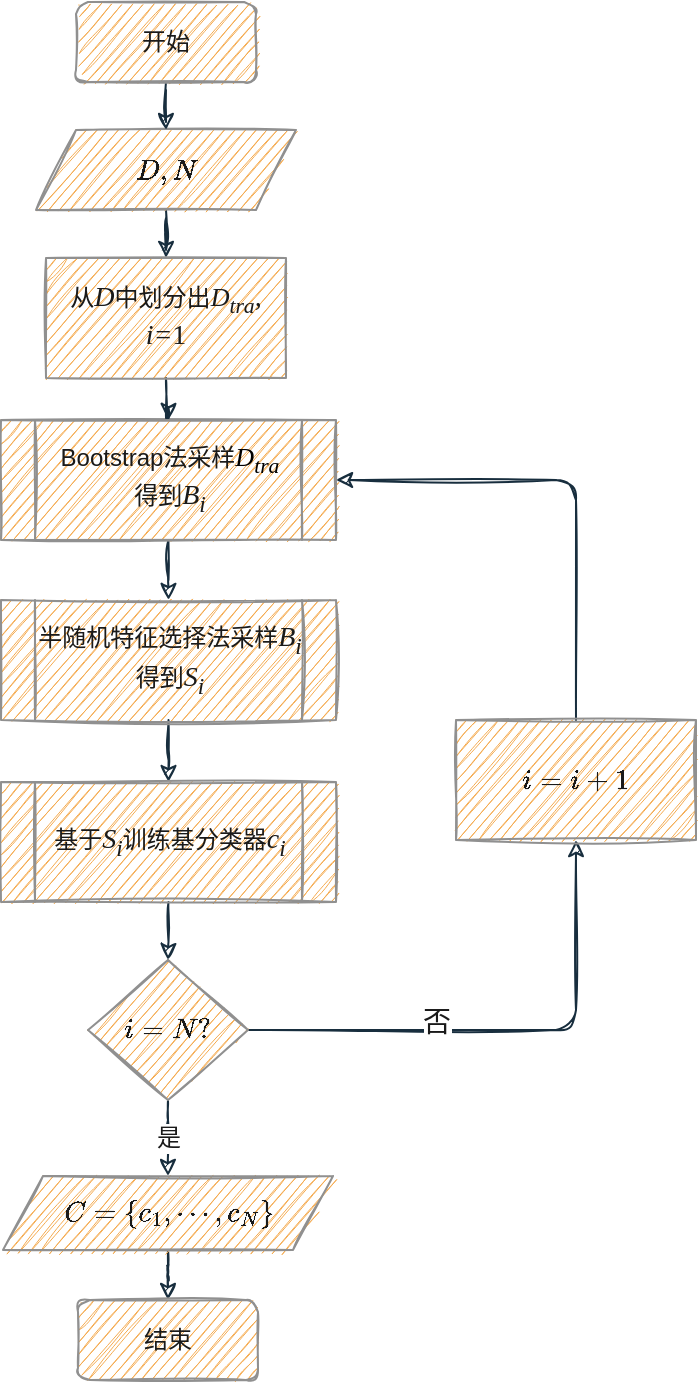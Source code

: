 <mxfile version="16.5.6" type="github">
  <diagram id="C5RBs43oDa-KdzZeNtuy" name="Page-1">
    <mxGraphModel dx="1038" dy="523" grid="1" gridSize="10" guides="1" tooltips="1" connect="1" arrows="1" fold="1" page="1" pageScale="1" pageWidth="827" pageHeight="1169" background="none" math="1" shadow="0">
      <root>
        <mxCell id="WIyWlLk6GJQsqaUBKTNV-0" />
        <mxCell id="WIyWlLk6GJQsqaUBKTNV-1" parent="WIyWlLk6GJQsqaUBKTNV-0" />
        <mxCell id="pwJa00bvfoQst_XmWQNe-19" value="" style="edgeStyle=orthogonalEdgeStyle;rounded=0;orthogonalLoop=1;jettySize=auto;html=1;fontFamily=Times New Roman;fontSize=14;sketch=1;labelBackgroundColor=#EEEEEE;strokeColor=#182E3E;fontColor=#1A1A1A;" edge="1" parent="WIyWlLk6GJQsqaUBKTNV-1" source="pwJa00bvfoQst_XmWQNe-1" target="pwJa00bvfoQst_XmWQNe-15">
          <mxGeometry relative="1" as="geometry" />
        </mxCell>
        <mxCell id="pwJa00bvfoQst_XmWQNe-1" value="$$D,N$$" style="shape=parallelogram;perimeter=parallelogramPerimeter;whiteSpace=wrap;html=1;fixedSize=1;rounded=0;sketch=1;fontColor=#1A1A1A;strokeColor=#909090;fillColor=#F5AB50;" vertex="1" parent="WIyWlLk6GJQsqaUBKTNV-1">
          <mxGeometry x="110" y="125" width="130" height="40" as="geometry" />
        </mxCell>
        <mxCell id="pwJa00bvfoQst_XmWQNe-34" value="" style="edgeStyle=orthogonalEdgeStyle;curved=0;rounded=1;sketch=1;orthogonalLoop=1;jettySize=auto;html=1;fontFamily=Times New Roman;fontSize=12;fontColor=#1A1A1A;strokeColor=#182E3E;" edge="1" parent="WIyWlLk6GJQsqaUBKTNV-1" source="pwJa00bvfoQst_XmWQNe-3" target="pwJa00bvfoQst_XmWQNe-4">
          <mxGeometry relative="1" as="geometry" />
        </mxCell>
        <mxCell id="pwJa00bvfoQst_XmWQNe-3" value="&lt;font style=&quot;font-size: 12px&quot;&gt;$$C=\left \{ c_{1},\cdots ,c_{N}&amp;nbsp; &amp;nbsp;\right \}&amp;nbsp;&lt;br&gt;$$&lt;/font&gt;" style="shape=parallelogram;perimeter=parallelogramPerimeter;whiteSpace=wrap;html=1;fixedSize=1;rounded=0;sketch=1;fontColor=#1A1A1A;strokeColor=#909090;fillColor=#F5AB50;" vertex="1" parent="WIyWlLk6GJQsqaUBKTNV-1">
          <mxGeometry x="93.5" y="648" width="165" height="37" as="geometry" />
        </mxCell>
        <mxCell id="pwJa00bvfoQst_XmWQNe-4" value="结束" style="rounded=1;whiteSpace=wrap;html=1;fontSize=12;glass=0;strokeWidth=1;shadow=0;sketch=1;fillColor=#F5AB50;strokeColor=#909090;fontColor=#1A1A1A;" vertex="1" parent="WIyWlLk6GJQsqaUBKTNV-1">
          <mxGeometry x="131" y="710" width="90" height="40" as="geometry" />
        </mxCell>
        <mxCell id="pwJa00bvfoQst_XmWQNe-21" value="" style="edgeStyle=orthogonalEdgeStyle;rounded=0;orthogonalLoop=1;jettySize=auto;html=1;fontFamily=Times New Roman;fontSize=14;sketch=1;labelBackgroundColor=#EEEEEE;strokeColor=#182E3E;fontColor=#1A1A1A;" edge="1" parent="WIyWlLk6GJQsqaUBKTNV-1" source="pwJa00bvfoQst_XmWQNe-8" target="pwJa00bvfoQst_XmWQNe-17">
          <mxGeometry relative="1" as="geometry" />
        </mxCell>
        <mxCell id="pwJa00bvfoQst_XmWQNe-8" value="&lt;span style=&quot;color: rgb(26 , 26 , 26)&quot;&gt;Bootstrap法采样&lt;/span&gt;&lt;i style=&quot;color: rgb(0 , 0 , 0) ; font-size: 13px&quot;&gt;&lt;font face=&quot;Times New Roman&quot;&gt;D&lt;sub&gt;tra&lt;/sub&gt;&lt;/font&gt;&lt;/i&gt;&lt;span style=&quot;color: rgb(26 , 26 , 26)&quot;&gt;&lt;br&gt;得到&lt;font face=&quot;Times New Roman&quot; style=&quot;font-size: 14px&quot;&gt;&lt;i&gt;B&lt;sub&gt;i&lt;/sub&gt;&lt;/i&gt;&lt;/font&gt;&lt;/span&gt;" style="shape=process;whiteSpace=wrap;html=1;backgroundOutline=1;sketch=1;fillColor=#F5AB50;strokeColor=#909090;fontColor=#1A1A1A;" vertex="1" parent="WIyWlLk6GJQsqaUBKTNV-1">
          <mxGeometry x="92.5" y="270" width="167.5" height="60" as="geometry" />
        </mxCell>
        <mxCell id="pwJa00bvfoQst_XmWQNe-29" style="edgeStyle=orthogonalEdgeStyle;curved=0;rounded=1;sketch=1;orthogonalLoop=1;jettySize=auto;html=1;entryX=0.5;entryY=1;entryDx=0;entryDy=0;fontColor=#1A1A1A;strokeColor=#182E3E;" edge="1" parent="WIyWlLk6GJQsqaUBKTNV-1" source="pwJa00bvfoQst_XmWQNe-10" target="pwJa00bvfoQst_XmWQNe-28">
          <mxGeometry relative="1" as="geometry" />
        </mxCell>
        <mxCell id="pwJa00bvfoQst_XmWQNe-31" value="否" style="edgeLabel;html=1;align=center;verticalAlign=middle;resizable=0;points=[];fontSize=14;fontFamily=Times New Roman;fontColor=#1A1A1A;" vertex="1" connectable="0" parent="pwJa00bvfoQst_XmWQNe-29">
          <mxGeometry x="-0.277" y="3" relative="1" as="geometry">
            <mxPoint as="offset" />
          </mxGeometry>
        </mxCell>
        <mxCell id="pwJa00bvfoQst_XmWQNe-33" value="是" style="edgeStyle=orthogonalEdgeStyle;curved=0;rounded=1;sketch=1;orthogonalLoop=1;jettySize=auto;html=1;entryX=0.5;entryY=0;entryDx=0;entryDy=0;fontFamily=Times New Roman;fontSize=12;fontColor=#1A1A1A;strokeColor=#182E3E;" edge="1" parent="WIyWlLk6GJQsqaUBKTNV-1" source="pwJa00bvfoQst_XmWQNe-10" target="pwJa00bvfoQst_XmWQNe-3">
          <mxGeometry relative="1" as="geometry" />
        </mxCell>
        <mxCell id="pwJa00bvfoQst_XmWQNe-10" value="$$i=N?$$" style="rhombus;whiteSpace=wrap;html=1;sketch=1;fillColor=#F5AB50;strokeColor=#909090;fontColor=#1A1A1A;" vertex="1" parent="WIyWlLk6GJQsqaUBKTNV-1">
          <mxGeometry x="136" y="540" width="80" height="70" as="geometry" />
        </mxCell>
        <mxCell id="pwJa00bvfoQst_XmWQNe-13" style="edgeStyle=orthogonalEdgeStyle;rounded=0;sketch=1;orthogonalLoop=1;jettySize=auto;html=1;entryX=0.5;entryY=0;entryDx=0;entryDy=0;fontSize=14;labelBackgroundColor=#EEEEEE;strokeColor=#182E3E;fontColor=#1A1A1A;" edge="1" parent="WIyWlLk6GJQsqaUBKTNV-1" source="pwJa00bvfoQst_XmWQNe-14" target="pwJa00bvfoQst_XmWQNe-1">
          <mxGeometry relative="1" as="geometry" />
        </mxCell>
        <mxCell id="pwJa00bvfoQst_XmWQNe-14" value="开始" style="rounded=1;whiteSpace=wrap;html=1;fontSize=12;glass=0;strokeWidth=1;shadow=0;sketch=1;fillColor=#F5AB50;strokeColor=#909090;fontColor=#1A1A1A;" vertex="1" parent="WIyWlLk6GJQsqaUBKTNV-1">
          <mxGeometry x="130" y="61" width="90" height="40" as="geometry" />
        </mxCell>
        <mxCell id="pwJa00bvfoQst_XmWQNe-20" value="" style="edgeStyle=orthogonalEdgeStyle;rounded=0;orthogonalLoop=1;jettySize=auto;html=1;fontFamily=Times New Roman;fontSize=14;sketch=1;labelBackgroundColor=#EEEEEE;strokeColor=#182E3E;fontColor=#1A1A1A;" edge="1" parent="WIyWlLk6GJQsqaUBKTNV-1" source="pwJa00bvfoQst_XmWQNe-15" target="pwJa00bvfoQst_XmWQNe-8">
          <mxGeometry relative="1" as="geometry" />
        </mxCell>
        <mxCell id="pwJa00bvfoQst_XmWQNe-15" value="从&lt;i&gt;&lt;font face=&quot;Times New Roman&quot; style=&quot;font-size: 14px&quot;&gt;D&lt;/font&gt;&lt;/i&gt;中划分出&lt;i style=&quot;font-size: 13px&quot;&gt;&lt;font face=&quot;Times New Roman&quot; style=&quot;font-size: 13px&quot;&gt;D&lt;sub&gt;tra&lt;/sub&gt;&lt;/font&gt;&lt;/i&gt;&lt;i style=&quot;font-family: &amp;#34;times new roman&amp;#34; ; font-size: 14px&quot;&gt;,&lt;br&gt;i=&lt;/i&gt;&lt;span style=&quot;font-family: &amp;#34;times new roman&amp;#34; ; font-size: 14px&quot;&gt;1&lt;/span&gt;&lt;i style=&quot;font-size: 13px&quot;&gt;&lt;font face=&quot;Times New Roman&quot; style=&quot;font-size: 13px&quot;&gt;&lt;sub&gt;&lt;br&gt;&lt;/sub&gt;&lt;/font&gt;&lt;/i&gt;" style="rounded=0;whiteSpace=wrap;html=1;sketch=1;fillColor=#F5AB50;strokeColor=#909090;fontColor=#1A1A1A;" vertex="1" parent="WIyWlLk6GJQsqaUBKTNV-1">
          <mxGeometry x="115" y="189" width="120" height="60" as="geometry" />
        </mxCell>
        <mxCell id="pwJa00bvfoQst_XmWQNe-23" value="" style="edgeStyle=orthogonalEdgeStyle;rounded=0;orthogonalLoop=1;jettySize=auto;html=1;fontFamily=Times New Roman;fontSize=14;sketch=1;labelBackgroundColor=#EEEEEE;strokeColor=#182E3E;fontColor=#1A1A1A;" edge="1" parent="WIyWlLk6GJQsqaUBKTNV-1" source="pwJa00bvfoQst_XmWQNe-17" target="pwJa00bvfoQst_XmWQNe-22">
          <mxGeometry relative="1" as="geometry" />
        </mxCell>
        <mxCell id="pwJa00bvfoQst_XmWQNe-17" value="&lt;span style=&quot;color: rgb(26 , 26 , 26)&quot;&gt;半随机特征选择法采样&lt;/span&gt;&lt;i style=&quot;font-family: &amp;#34;times new roman&amp;#34; ; font-size: 14px&quot;&gt;B&lt;sub&gt;i&lt;/sub&gt;&lt;/i&gt;&lt;span style=&quot;color: rgb(26 , 26 , 26)&quot;&gt;&lt;br&gt;得到&lt;/span&gt;&lt;i style=&quot;font-family: &amp;#34;times new roman&amp;#34; ; font-size: 14px&quot;&gt;S&lt;sub&gt;i&lt;/sub&gt;&lt;/i&gt;" style="shape=process;whiteSpace=wrap;html=1;backgroundOutline=1;sketch=1;fillColor=#F5AB50;strokeColor=#909090;fontColor=#1A1A1A;" vertex="1" parent="WIyWlLk6GJQsqaUBKTNV-1">
          <mxGeometry x="92.5" y="360" width="167.5" height="60" as="geometry" />
        </mxCell>
        <mxCell id="pwJa00bvfoQst_XmWQNe-24" value="" style="edgeStyle=orthogonalEdgeStyle;rounded=0;orthogonalLoop=1;jettySize=auto;html=1;fontFamily=Times New Roman;fontSize=14;sketch=1;labelBackgroundColor=#EEEEEE;strokeColor=#182E3E;fontColor=#1A1A1A;" edge="1" parent="WIyWlLk6GJQsqaUBKTNV-1" source="pwJa00bvfoQst_XmWQNe-22" target="pwJa00bvfoQst_XmWQNe-10">
          <mxGeometry relative="1" as="geometry" />
        </mxCell>
        <mxCell id="pwJa00bvfoQst_XmWQNe-22" value="基于&lt;i style=&quot;font-family: &amp;#34;times new roman&amp;#34; ; font-size: 14px&quot;&gt;S&lt;sub&gt;i&lt;/sub&gt;&lt;/i&gt;训练基分类器&lt;i style=&quot;font-family: &amp;#34;times new roman&amp;#34; ; font-size: 14px&quot;&gt;c&lt;sub&gt;i&lt;/sub&gt;&lt;/i&gt;" style="shape=process;whiteSpace=wrap;html=1;backgroundOutline=1;sketch=1;fillColor=#F5AB50;strokeColor=#909090;fontColor=#1A1A1A;" vertex="1" parent="WIyWlLk6GJQsqaUBKTNV-1">
          <mxGeometry x="92.5" y="451" width="167.5" height="60" as="geometry" />
        </mxCell>
        <mxCell id="pwJa00bvfoQst_XmWQNe-30" style="edgeStyle=orthogonalEdgeStyle;curved=0;rounded=1;sketch=1;orthogonalLoop=1;jettySize=auto;html=1;entryX=1;entryY=0.5;entryDx=0;entryDy=0;fontColor=#1A1A1A;strokeColor=#182E3E;" edge="1" parent="WIyWlLk6GJQsqaUBKTNV-1" source="pwJa00bvfoQst_XmWQNe-28" target="pwJa00bvfoQst_XmWQNe-8">
          <mxGeometry relative="1" as="geometry">
            <Array as="points">
              <mxPoint x="380" y="300" />
            </Array>
          </mxGeometry>
        </mxCell>
        <mxCell id="pwJa00bvfoQst_XmWQNe-28" value="$$i=i+1$$" style="rounded=0;whiteSpace=wrap;html=1;sketch=1;fontColor=#1A1A1A;strokeColor=#909090;fillColor=#F5AB50;" vertex="1" parent="WIyWlLk6GJQsqaUBKTNV-1">
          <mxGeometry x="320" y="420" width="120" height="60" as="geometry" />
        </mxCell>
      </root>
    </mxGraphModel>
  </diagram>
</mxfile>

